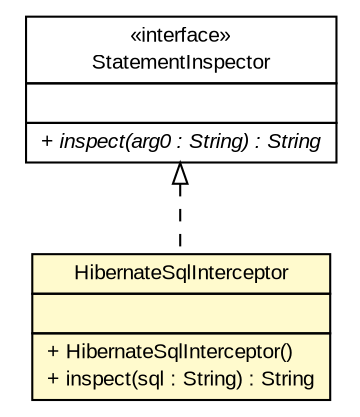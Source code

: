 #!/usr/local/bin/dot
#
# Class diagram 
# Generated by UMLGraph version R5_6 (http://www.umlgraph.org/)
#

digraph G {
	edge [fontname="arial",fontsize=10,labelfontname="arial",labelfontsize=10];
	node [fontname="arial",fontsize=10,shape=plaintext];
	nodesep=0.25;
	ranksep=0.5;
	// br.gov.to.sefaz.persistence.configuration.HibernateSqlInterceptor
	c9780 [label=<<table title="br.gov.to.sefaz.persistence.configuration.HibernateSqlInterceptor" border="0" cellborder="1" cellspacing="0" cellpadding="2" port="p" bgcolor="lemonChiffon" href="./HibernateSqlInterceptor.html">
		<tr><td><table border="0" cellspacing="0" cellpadding="1">
<tr><td align="center" balign="center"> HibernateSqlInterceptor </td></tr>
		</table></td></tr>
		<tr><td><table border="0" cellspacing="0" cellpadding="1">
<tr><td align="left" balign="left">  </td></tr>
		</table></td></tr>
		<tr><td><table border="0" cellspacing="0" cellpadding="1">
<tr><td align="left" balign="left"> + HibernateSqlInterceptor() </td></tr>
<tr><td align="left" balign="left"> + inspect(sql : String) : String </td></tr>
		</table></td></tr>
		</table>>, URL="./HibernateSqlInterceptor.html", fontname="arial", fontcolor="black", fontsize=10.0];
	//br.gov.to.sefaz.persistence.configuration.HibernateSqlInterceptor implements org.hibernate.resource.jdbc.spi.StatementInspector
	c9890:p -> c9780:p [dir=back,arrowtail=empty,style=dashed];
	// org.hibernate.resource.jdbc.spi.StatementInspector
	c9890 [label=<<table title="org.hibernate.resource.jdbc.spi.StatementInspector" border="0" cellborder="1" cellspacing="0" cellpadding="2" port="p" href="http://java.sun.com/j2se/1.4.2/docs/api/org/hibernate/resource/jdbc/spi/StatementInspector.html">
		<tr><td><table border="0" cellspacing="0" cellpadding="1">
<tr><td align="center" balign="center"> &#171;interface&#187; </td></tr>
<tr><td align="center" balign="center"> StatementInspector </td></tr>
		</table></td></tr>
		<tr><td><table border="0" cellspacing="0" cellpadding="1">
<tr><td align="left" balign="left">  </td></tr>
		</table></td></tr>
		<tr><td><table border="0" cellspacing="0" cellpadding="1">
<tr><td align="left" balign="left"><font face="arial italic" point-size="10.0"> + inspect(arg0 : String) : String </font></td></tr>
		</table></td></tr>
		</table>>, URL="http://java.sun.com/j2se/1.4.2/docs/api/org/hibernate/resource/jdbc/spi/StatementInspector.html", fontname="arial", fontcolor="black", fontsize=10.0];
}

